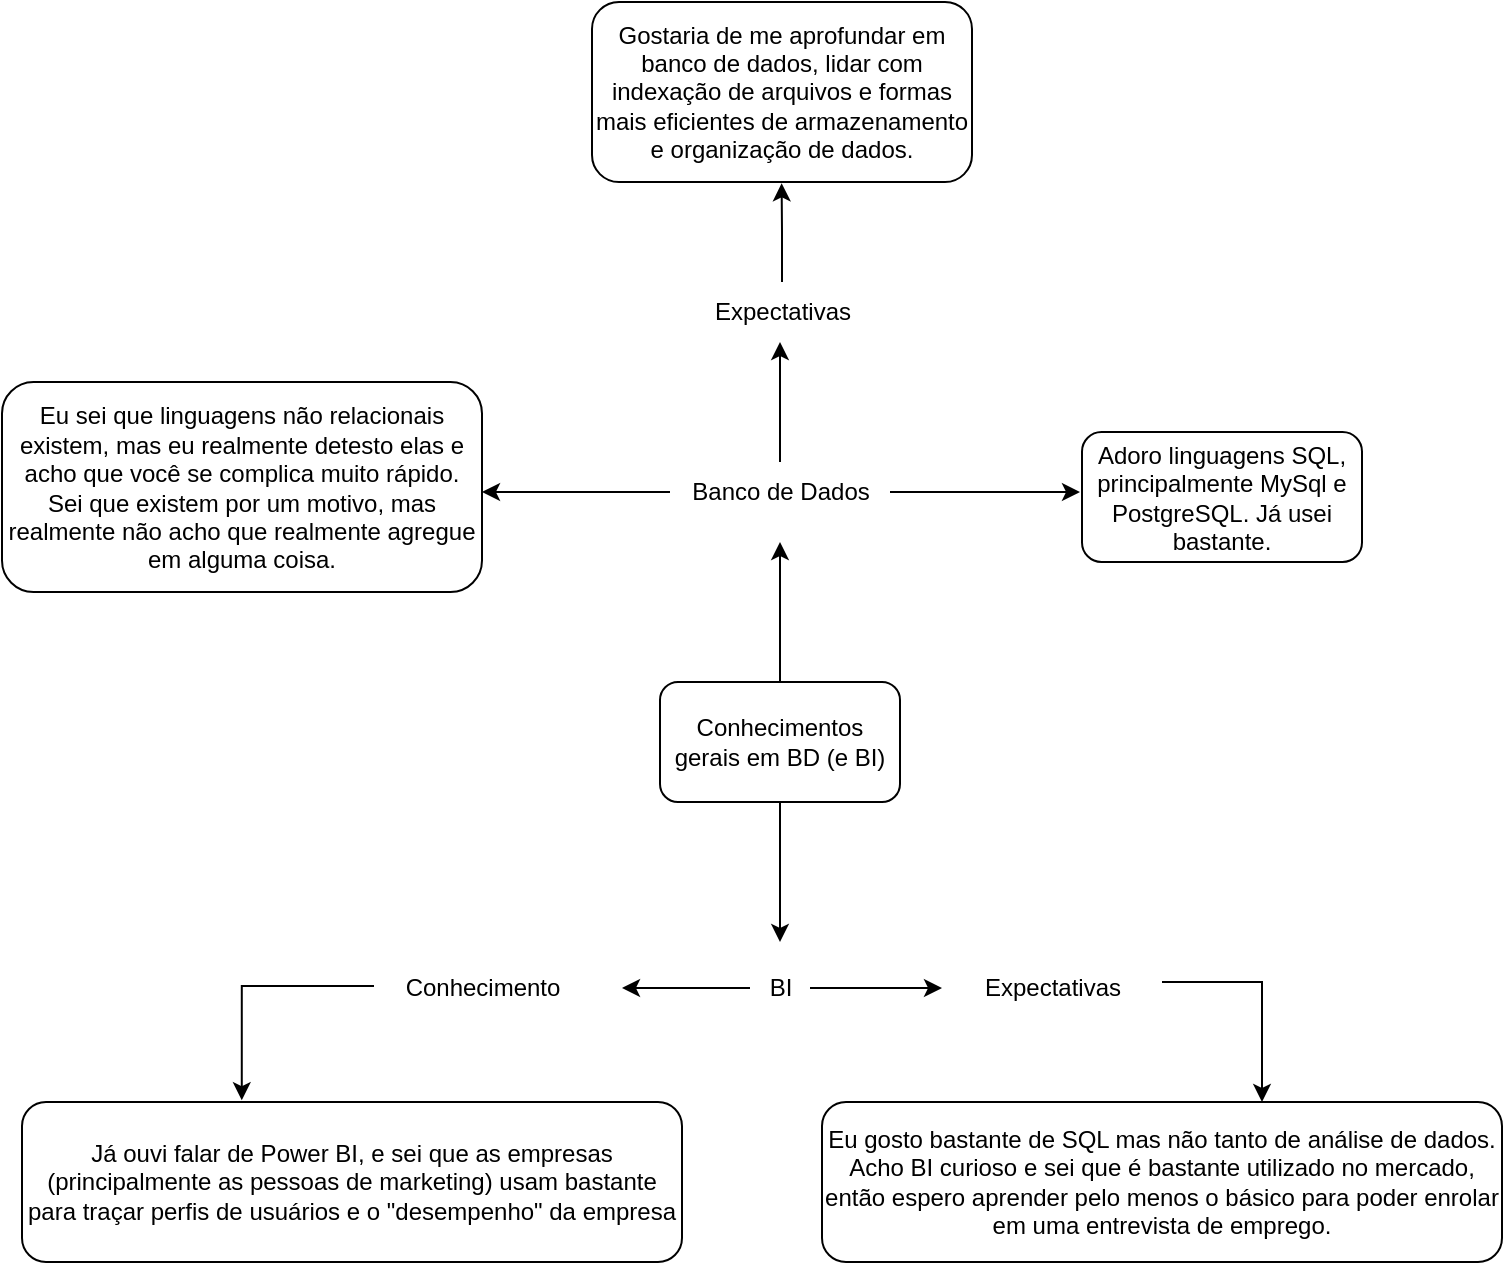 <mxfile version="26.2.14">
  <diagram name="Página-1" id="M14Hdz_hXrqMERN6U0db">
    <mxGraphModel dx="1593" dy="939" grid="1" gridSize="10" guides="1" tooltips="1" connect="1" arrows="1" fold="1" page="1" pageScale="1" pageWidth="827" pageHeight="1169" math="0" shadow="0">
      <root>
        <mxCell id="0" />
        <mxCell id="1" parent="0" />
        <mxCell id="2kkdEwzgxpmdob0iFZP8-15" style="edgeStyle=orthogonalEdgeStyle;rounded=0;orthogonalLoop=1;jettySize=auto;html=1;exitX=0.5;exitY=0;exitDx=0;exitDy=0;" edge="1" parent="1" source="2kkdEwzgxpmdob0iFZP8-2">
          <mxGeometry relative="1" as="geometry">
            <mxPoint x="419" y="320" as="targetPoint" />
          </mxGeometry>
        </mxCell>
        <mxCell id="2kkdEwzgxpmdob0iFZP8-16" style="edgeStyle=orthogonalEdgeStyle;rounded=0;orthogonalLoop=1;jettySize=auto;html=1;exitX=0.5;exitY=1;exitDx=0;exitDy=0;" edge="1" parent="1" source="2kkdEwzgxpmdob0iFZP8-2">
          <mxGeometry relative="1" as="geometry">
            <mxPoint x="419" y="520" as="targetPoint" />
          </mxGeometry>
        </mxCell>
        <mxCell id="2kkdEwzgxpmdob0iFZP8-2" value="Conhecimentos gerais em BD (e BI)" style="rounded=1;whiteSpace=wrap;html=1;" vertex="1" parent="1">
          <mxGeometry x="359" y="390" width="120" height="60" as="geometry" />
        </mxCell>
        <mxCell id="2kkdEwzgxpmdob0iFZP8-30" style="edgeStyle=orthogonalEdgeStyle;rounded=0;orthogonalLoop=1;jettySize=auto;html=1;" edge="1" parent="1" source="2kkdEwzgxpmdob0iFZP8-10">
          <mxGeometry relative="1" as="geometry">
            <mxPoint x="270" y="295" as="targetPoint" />
          </mxGeometry>
        </mxCell>
        <mxCell id="2kkdEwzgxpmdob0iFZP8-32" value="" style="edgeStyle=orthogonalEdgeStyle;rounded=0;orthogonalLoop=1;jettySize=auto;html=1;" edge="1" parent="1" source="2kkdEwzgxpmdob0iFZP8-10">
          <mxGeometry relative="1" as="geometry">
            <mxPoint x="569" y="295" as="targetPoint" />
          </mxGeometry>
        </mxCell>
        <mxCell id="2kkdEwzgxpmdob0iFZP8-35" style="edgeStyle=orthogonalEdgeStyle;rounded=0;orthogonalLoop=1;jettySize=auto;html=1;" edge="1" parent="1" source="2kkdEwzgxpmdob0iFZP8-10">
          <mxGeometry relative="1" as="geometry">
            <mxPoint x="419" y="220" as="targetPoint" />
          </mxGeometry>
        </mxCell>
        <mxCell id="2kkdEwzgxpmdob0iFZP8-10" value="Banco de Dados" style="text;html=1;align=center;verticalAlign=middle;resizable=0;points=[];autosize=1;strokeColor=none;fillColor=none;" vertex="1" parent="1">
          <mxGeometry x="364" y="280" width="110" height="30" as="geometry" />
        </mxCell>
        <mxCell id="2kkdEwzgxpmdob0iFZP8-18" style="edgeStyle=orthogonalEdgeStyle;rounded=0;orthogonalLoop=1;jettySize=auto;html=1;" edge="1" parent="1" source="2kkdEwzgxpmdob0iFZP8-11">
          <mxGeometry relative="1" as="geometry">
            <mxPoint x="500" y="543" as="targetPoint" />
          </mxGeometry>
        </mxCell>
        <mxCell id="2kkdEwzgxpmdob0iFZP8-23" style="edgeStyle=orthogonalEdgeStyle;rounded=0;orthogonalLoop=1;jettySize=auto;html=1;" edge="1" parent="1" source="2kkdEwzgxpmdob0iFZP8-11">
          <mxGeometry relative="1" as="geometry">
            <mxPoint x="340" y="543" as="targetPoint" />
          </mxGeometry>
        </mxCell>
        <mxCell id="2kkdEwzgxpmdob0iFZP8-11" value="BI" style="text;html=1;align=center;verticalAlign=middle;resizable=0;points=[];autosize=1;strokeColor=none;fillColor=none;" vertex="1" parent="1">
          <mxGeometry x="404" y="528" width="30" height="30" as="geometry" />
        </mxCell>
        <mxCell id="2kkdEwzgxpmdob0iFZP8-14" value="Já ouvi falar de Power BI, e sei que as empresas (principalmente as pessoas de marketing) usam bastante para traçar perfis de usuários e o &quot;desempenho&quot; da empresa" style="rounded=1;whiteSpace=wrap;html=1;" vertex="1" parent="1">
          <mxGeometry x="40" y="600" width="330" height="80" as="geometry" />
        </mxCell>
        <mxCell id="2kkdEwzgxpmdob0iFZP8-22" style="edgeStyle=orthogonalEdgeStyle;rounded=0;orthogonalLoop=1;jettySize=auto;html=1;" edge="1" parent="1" target="2kkdEwzgxpmdob0iFZP8-20">
          <mxGeometry relative="1" as="geometry">
            <mxPoint x="610" y="540" as="sourcePoint" />
            <Array as="points">
              <mxPoint x="660" y="540" />
            </Array>
          </mxGeometry>
        </mxCell>
        <mxCell id="2kkdEwzgxpmdob0iFZP8-19" value="Expectativas" style="text;html=1;align=center;verticalAlign=middle;resizable=0;points=[];autosize=1;strokeColor=none;fillColor=none;" vertex="1" parent="1">
          <mxGeometry x="510" y="528" width="90" height="30" as="geometry" />
        </mxCell>
        <mxCell id="2kkdEwzgxpmdob0iFZP8-20" value="Eu gosto bastante de SQL mas não tanto de análise de dados. Acho BI curioso e sei que é bastante utilizado no mercado, então espero aprender pelo menos o básico para poder enrolar em uma entrevista de emprego." style="rounded=1;whiteSpace=wrap;html=1;" vertex="1" parent="1">
          <mxGeometry x="440" y="600" width="340" height="80" as="geometry" />
        </mxCell>
        <mxCell id="2kkdEwzgxpmdob0iFZP8-28" style="edgeStyle=orthogonalEdgeStyle;rounded=0;orthogonalLoop=1;jettySize=auto;html=1;entryX=0.333;entryY=-0.011;entryDx=0;entryDy=0;entryPerimeter=0;exitX=-0.04;exitY=0.467;exitDx=0;exitDy=0;exitPerimeter=0;" edge="1" parent="1" source="2kkdEwzgxpmdob0iFZP8-24" target="2kkdEwzgxpmdob0iFZP8-14">
          <mxGeometry relative="1" as="geometry">
            <mxPoint x="150" y="590" as="targetPoint" />
            <Array as="points">
              <mxPoint x="150" y="542" />
            </Array>
          </mxGeometry>
        </mxCell>
        <mxCell id="2kkdEwzgxpmdob0iFZP8-24" value="Conhecimento" style="text;html=1;align=center;verticalAlign=middle;resizable=0;points=[];autosize=1;strokeColor=none;fillColor=none;" vertex="1" parent="1">
          <mxGeometry x="220" y="528" width="100" height="30" as="geometry" />
        </mxCell>
        <mxCell id="2kkdEwzgxpmdob0iFZP8-29" value="Adoro linguagens SQL, principalmente MySql e PostgreSQL. Já usei bastante." style="rounded=1;whiteSpace=wrap;html=1;" vertex="1" parent="1">
          <mxGeometry x="570" y="265" width="140" height="65" as="geometry" />
        </mxCell>
        <mxCell id="2kkdEwzgxpmdob0iFZP8-34" value="Eu sei que linguagens não relacionais existem, mas eu realmente detesto elas e acho que você se complica muito rápido. Sei que existem por um motivo, mas realmente não acho que realmente agregue em alguma coisa." style="rounded=1;whiteSpace=wrap;html=1;" vertex="1" parent="1">
          <mxGeometry x="30" y="240" width="240" height="105" as="geometry" />
        </mxCell>
        <mxCell id="2kkdEwzgxpmdob0iFZP8-37" style="edgeStyle=orthogonalEdgeStyle;rounded=0;orthogonalLoop=1;jettySize=auto;html=1;entryX=0.499;entryY=1.007;entryDx=0;entryDy=0;entryPerimeter=0;" edge="1" parent="1" source="2kkdEwzgxpmdob0iFZP8-36" target="2kkdEwzgxpmdob0iFZP8-38">
          <mxGeometry relative="1" as="geometry">
            <mxPoint x="420" y="120" as="targetPoint" />
          </mxGeometry>
        </mxCell>
        <mxCell id="2kkdEwzgxpmdob0iFZP8-36" value="Expectativas" style="text;html=1;align=center;verticalAlign=middle;resizable=0;points=[];autosize=1;strokeColor=none;fillColor=none;rotation=0;" vertex="1" parent="1">
          <mxGeometry x="375" y="190" width="90" height="30" as="geometry" />
        </mxCell>
        <mxCell id="2kkdEwzgxpmdob0iFZP8-38" value="Gostaria de me aprofundar em banco de dados, lidar com indexação de arquivos e formas mais eficientes de armazenamento e organização de dados." style="rounded=1;whiteSpace=wrap;html=1;" vertex="1" parent="1">
          <mxGeometry x="325" y="50" width="190" height="90" as="geometry" />
        </mxCell>
      </root>
    </mxGraphModel>
  </diagram>
</mxfile>
